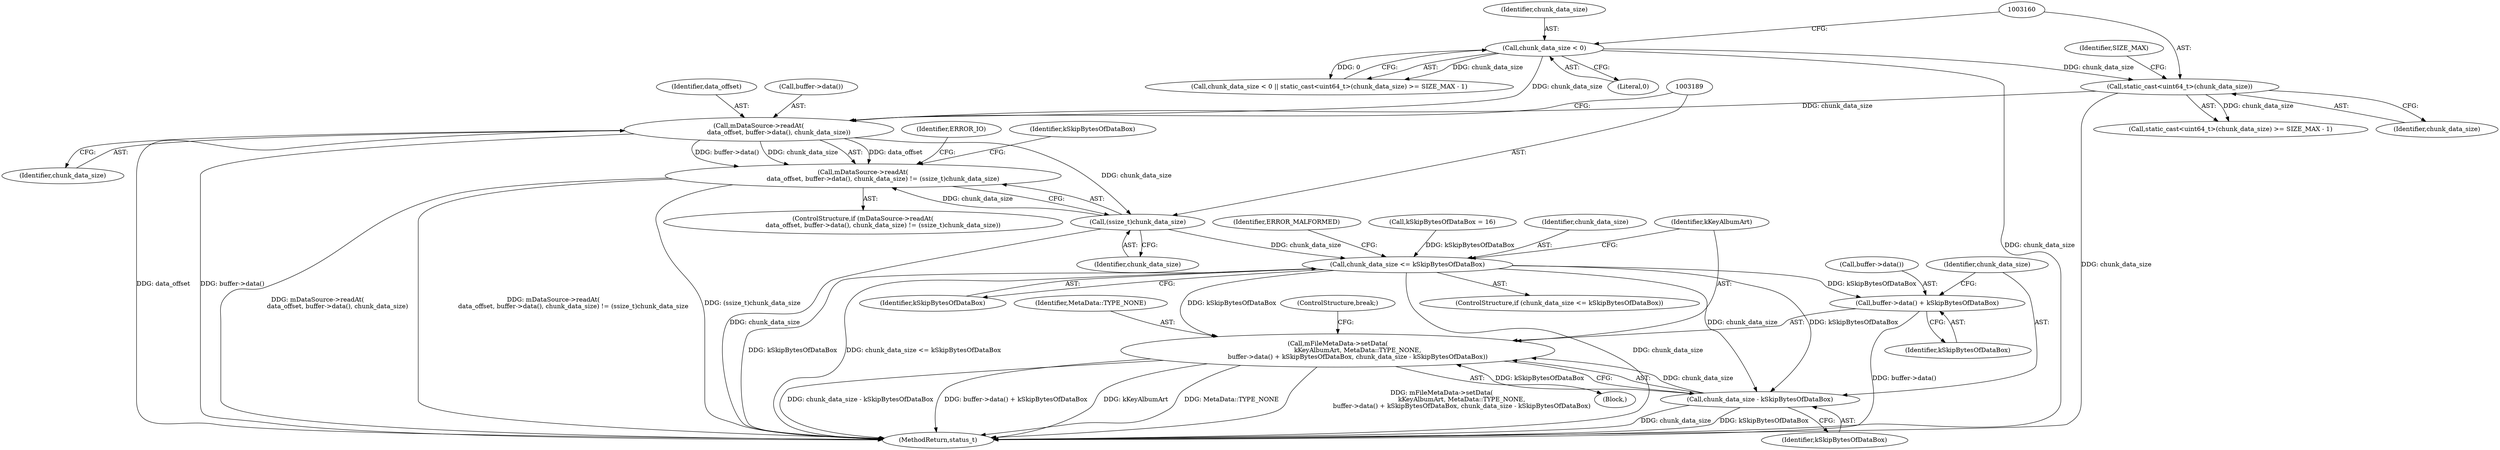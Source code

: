 digraph "0_Android_f81038006b4c59a5a148dcad887371206033c28f_2@API" {
"1003184" [label="(Call,mDataSource->readAt(\n                    data_offset, buffer->data(), chunk_data_size))"];
"1003159" [label="(Call,static_cast<uint64_t>(chunk_data_size))"];
"1003155" [label="(Call,chunk_data_size < 0)"];
"1003183" [label="(Call,mDataSource->readAt(\n                    data_offset, buffer->data(), chunk_data_size) != (ssize_t)chunk_data_size)"];
"1003188" [label="(Call,(ssize_t)chunk_data_size)"];
"1003199" [label="(Call,chunk_data_size <= kSkipBytesOfDataBox)"];
"1003205" [label="(Call,mFileMetaData->setData(\n                    kKeyAlbumArt, MetaData::TYPE_NONE,\n                    buffer->data() + kSkipBytesOfDataBox, chunk_data_size - kSkipBytesOfDataBox))"];
"1003208" [label="(Call,buffer->data() + kSkipBytesOfDataBox)"];
"1003211" [label="(Call,chunk_data_size - kSkipBytesOfDataBox)"];
"1003199" [label="(Call,chunk_data_size <= kSkipBytesOfDataBox)"];
"1003185" [label="(Identifier,data_offset)"];
"1003208" [label="(Call,buffer->data() + kSkipBytesOfDataBox)"];
"1003214" [label="(ControlStructure,break;)"];
"1003289" [label="(MethodReturn,status_t)"];
"1003156" [label="(Identifier,chunk_data_size)"];
"1003161" [label="(Identifier,chunk_data_size)"];
"1003152" [label="(Block,)"];
"1003183" [label="(Call,mDataSource->readAt(\n                    data_offset, buffer->data(), chunk_data_size) != (ssize_t)chunk_data_size)"];
"1003198" [label="(ControlStructure,if (chunk_data_size <= kSkipBytesOfDataBox))"];
"1003209" [label="(Call,buffer->data())"];
"1003213" [label="(Identifier,kSkipBytesOfDataBox)"];
"1003205" [label="(Call,mFileMetaData->setData(\n                    kKeyAlbumArt, MetaData::TYPE_NONE,\n                    buffer->data() + kSkipBytesOfDataBox, chunk_data_size - kSkipBytesOfDataBox))"];
"1003210" [label="(Identifier,kSkipBytesOfDataBox)"];
"1003155" [label="(Call,chunk_data_size < 0)"];
"1003187" [label="(Identifier,chunk_data_size)"];
"1003212" [label="(Identifier,chunk_data_size)"];
"1003195" [label="(Call,kSkipBytesOfDataBox = 16)"];
"1003190" [label="(Identifier,chunk_data_size)"];
"1003186" [label="(Call,buffer->data())"];
"1003184" [label="(Call,mDataSource->readAt(\n                    data_offset, buffer->data(), chunk_data_size))"];
"1003159" [label="(Call,static_cast<uint64_t>(chunk_data_size))"];
"1003188" [label="(Call,(ssize_t)chunk_data_size)"];
"1003157" [label="(Literal,0)"];
"1003200" [label="(Identifier,chunk_data_size)"];
"1003196" [label="(Identifier,kSkipBytesOfDataBox)"];
"1003211" [label="(Call,chunk_data_size - kSkipBytesOfDataBox)"];
"1003193" [label="(Identifier,ERROR_IO)"];
"1003201" [label="(Identifier,kSkipBytesOfDataBox)"];
"1003206" [label="(Identifier,kKeyAlbumArt)"];
"1003182" [label="(ControlStructure,if (mDataSource->readAt(\n                    data_offset, buffer->data(), chunk_data_size) != (ssize_t)chunk_data_size))"];
"1003163" [label="(Identifier,SIZE_MAX)"];
"1003204" [label="(Identifier,ERROR_MALFORMED)"];
"1003158" [label="(Call,static_cast<uint64_t>(chunk_data_size) >= SIZE_MAX - 1)"];
"1003207" [label="(Identifier,MetaData::TYPE_NONE)"];
"1003154" [label="(Call,chunk_data_size < 0 || static_cast<uint64_t>(chunk_data_size) >= SIZE_MAX - 1)"];
"1003184" -> "1003183"  [label="AST: "];
"1003184" -> "1003187"  [label="CFG: "];
"1003185" -> "1003184"  [label="AST: "];
"1003186" -> "1003184"  [label="AST: "];
"1003187" -> "1003184"  [label="AST: "];
"1003189" -> "1003184"  [label="CFG: "];
"1003184" -> "1003289"  [label="DDG: buffer->data()"];
"1003184" -> "1003289"  [label="DDG: data_offset"];
"1003184" -> "1003183"  [label="DDG: data_offset"];
"1003184" -> "1003183"  [label="DDG: buffer->data()"];
"1003184" -> "1003183"  [label="DDG: chunk_data_size"];
"1003159" -> "1003184"  [label="DDG: chunk_data_size"];
"1003155" -> "1003184"  [label="DDG: chunk_data_size"];
"1003184" -> "1003188"  [label="DDG: chunk_data_size"];
"1003159" -> "1003158"  [label="AST: "];
"1003159" -> "1003161"  [label="CFG: "];
"1003160" -> "1003159"  [label="AST: "];
"1003161" -> "1003159"  [label="AST: "];
"1003163" -> "1003159"  [label="CFG: "];
"1003159" -> "1003289"  [label="DDG: chunk_data_size"];
"1003159" -> "1003158"  [label="DDG: chunk_data_size"];
"1003155" -> "1003159"  [label="DDG: chunk_data_size"];
"1003155" -> "1003154"  [label="AST: "];
"1003155" -> "1003157"  [label="CFG: "];
"1003156" -> "1003155"  [label="AST: "];
"1003157" -> "1003155"  [label="AST: "];
"1003160" -> "1003155"  [label="CFG: "];
"1003154" -> "1003155"  [label="CFG: "];
"1003155" -> "1003289"  [label="DDG: chunk_data_size"];
"1003155" -> "1003154"  [label="DDG: chunk_data_size"];
"1003155" -> "1003154"  [label="DDG: 0"];
"1003183" -> "1003182"  [label="AST: "];
"1003183" -> "1003188"  [label="CFG: "];
"1003188" -> "1003183"  [label="AST: "];
"1003193" -> "1003183"  [label="CFG: "];
"1003196" -> "1003183"  [label="CFG: "];
"1003183" -> "1003289"  [label="DDG: mDataSource->readAt(\n                    data_offset, buffer->data(), chunk_data_size) != (ssize_t)chunk_data_size"];
"1003183" -> "1003289"  [label="DDG: (ssize_t)chunk_data_size"];
"1003183" -> "1003289"  [label="DDG: mDataSource->readAt(\n                    data_offset, buffer->data(), chunk_data_size)"];
"1003188" -> "1003183"  [label="DDG: chunk_data_size"];
"1003188" -> "1003190"  [label="CFG: "];
"1003189" -> "1003188"  [label="AST: "];
"1003190" -> "1003188"  [label="AST: "];
"1003188" -> "1003289"  [label="DDG: chunk_data_size"];
"1003188" -> "1003199"  [label="DDG: chunk_data_size"];
"1003199" -> "1003198"  [label="AST: "];
"1003199" -> "1003201"  [label="CFG: "];
"1003200" -> "1003199"  [label="AST: "];
"1003201" -> "1003199"  [label="AST: "];
"1003204" -> "1003199"  [label="CFG: "];
"1003206" -> "1003199"  [label="CFG: "];
"1003199" -> "1003289"  [label="DDG: kSkipBytesOfDataBox"];
"1003199" -> "1003289"  [label="DDG: chunk_data_size <= kSkipBytesOfDataBox"];
"1003199" -> "1003289"  [label="DDG: chunk_data_size"];
"1003195" -> "1003199"  [label="DDG: kSkipBytesOfDataBox"];
"1003199" -> "1003205"  [label="DDG: kSkipBytesOfDataBox"];
"1003199" -> "1003208"  [label="DDG: kSkipBytesOfDataBox"];
"1003199" -> "1003211"  [label="DDG: chunk_data_size"];
"1003199" -> "1003211"  [label="DDG: kSkipBytesOfDataBox"];
"1003205" -> "1003152"  [label="AST: "];
"1003205" -> "1003211"  [label="CFG: "];
"1003206" -> "1003205"  [label="AST: "];
"1003207" -> "1003205"  [label="AST: "];
"1003208" -> "1003205"  [label="AST: "];
"1003211" -> "1003205"  [label="AST: "];
"1003214" -> "1003205"  [label="CFG: "];
"1003205" -> "1003289"  [label="DDG: buffer->data() + kSkipBytesOfDataBox"];
"1003205" -> "1003289"  [label="DDG: kKeyAlbumArt"];
"1003205" -> "1003289"  [label="DDG: MetaData::TYPE_NONE"];
"1003205" -> "1003289"  [label="DDG: mFileMetaData->setData(\n                    kKeyAlbumArt, MetaData::TYPE_NONE,\n                    buffer->data() + kSkipBytesOfDataBox, chunk_data_size - kSkipBytesOfDataBox)"];
"1003205" -> "1003289"  [label="DDG: chunk_data_size - kSkipBytesOfDataBox"];
"1003211" -> "1003205"  [label="DDG: chunk_data_size"];
"1003211" -> "1003205"  [label="DDG: kSkipBytesOfDataBox"];
"1003208" -> "1003210"  [label="CFG: "];
"1003209" -> "1003208"  [label="AST: "];
"1003210" -> "1003208"  [label="AST: "];
"1003212" -> "1003208"  [label="CFG: "];
"1003208" -> "1003289"  [label="DDG: buffer->data()"];
"1003211" -> "1003213"  [label="CFG: "];
"1003212" -> "1003211"  [label="AST: "];
"1003213" -> "1003211"  [label="AST: "];
"1003211" -> "1003289"  [label="DDG: chunk_data_size"];
"1003211" -> "1003289"  [label="DDG: kSkipBytesOfDataBox"];
}
